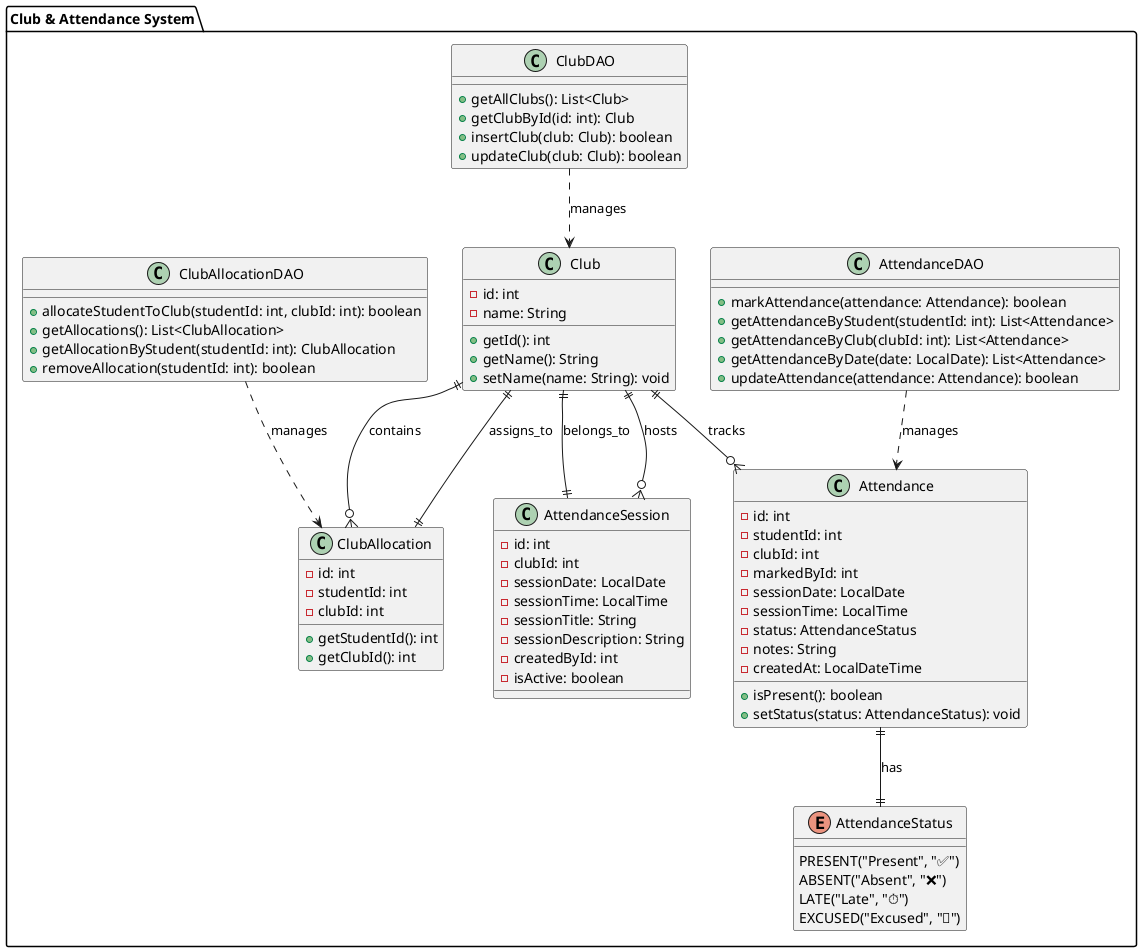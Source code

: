 @startuml Club & Attendance Management

!define ENTITY class
!define ENUM enum

package "Club & Attendance System" {
  ENTITY Club {
    -id: int
    -name: String
    +getId(): int
    +getName(): String
    +setName(name: String): void
  }

  ENTITY Attendance {
    -id: int
    -studentId: int
    -clubId: int
    -markedById: int
    -sessionDate: LocalDate
    -sessionTime: LocalTime
    -status: AttendanceStatus
    -notes: String
    -createdAt: LocalDateTime
    +isPresent(): boolean
    +setStatus(status: AttendanceStatus): void
  }

  ENUM AttendanceStatus {
    PRESENT("Present", "✅")
    ABSENT("Absent", "❌")
    LATE("Late", "⏱️")
    EXCUSED("Excused", "📝")
  }

  ENTITY AttendanceSession {
    -id: int
    -clubId: int
    -sessionDate: LocalDate
    -sessionTime: LocalTime
    -sessionTitle: String
    -sessionDescription: String
    -createdById: int
    -isActive: boolean
  }

  ENTITY ClubAllocation {
    -id: int
    -studentId: int
    -clubId: int
    +getStudentId(): int
    +getClubId(): int
  }

  ENTITY ClubDAO {
    +getAllClubs(): List<Club>
    +getClubById(id: int): Club
    +insertClub(club: Club): boolean
    +updateClub(club: Club): boolean
  }

  ENTITY AttendanceDAO {
    +markAttendance(attendance: Attendance): boolean
    +getAttendanceByStudent(studentId: int): List<Attendance>
    +getAttendanceByClub(clubId: int): List<Attendance>
    +getAttendanceByDate(date: LocalDate): List<Attendance>
    +updateAttendance(attendance: Attendance): boolean
  }

  ENTITY ClubAllocationDAO {
    +allocateStudentToClub(studentId: int, clubId: int): boolean
    +getAllocations(): List<ClubAllocation>
    +getAllocationByStudent(studentId: int): ClubAllocation
    +removeAllocation(studentId: int): boolean
  }
}

' Relationships
Club ||--o{ ClubAllocation : contains
Club ||--o{ Attendance : tracks
Club ||--o{ AttendanceSession : hosts
Attendance ||--|| AttendanceStatus : has
AttendanceSession ||--|| Club : belongs_to
ClubAllocation ||--|| Club : assigns_to

ClubDAO ..> Club : manages
AttendanceDAO ..> Attendance : manages
ClubAllocationDAO ..> ClubAllocation : manages

@enduml